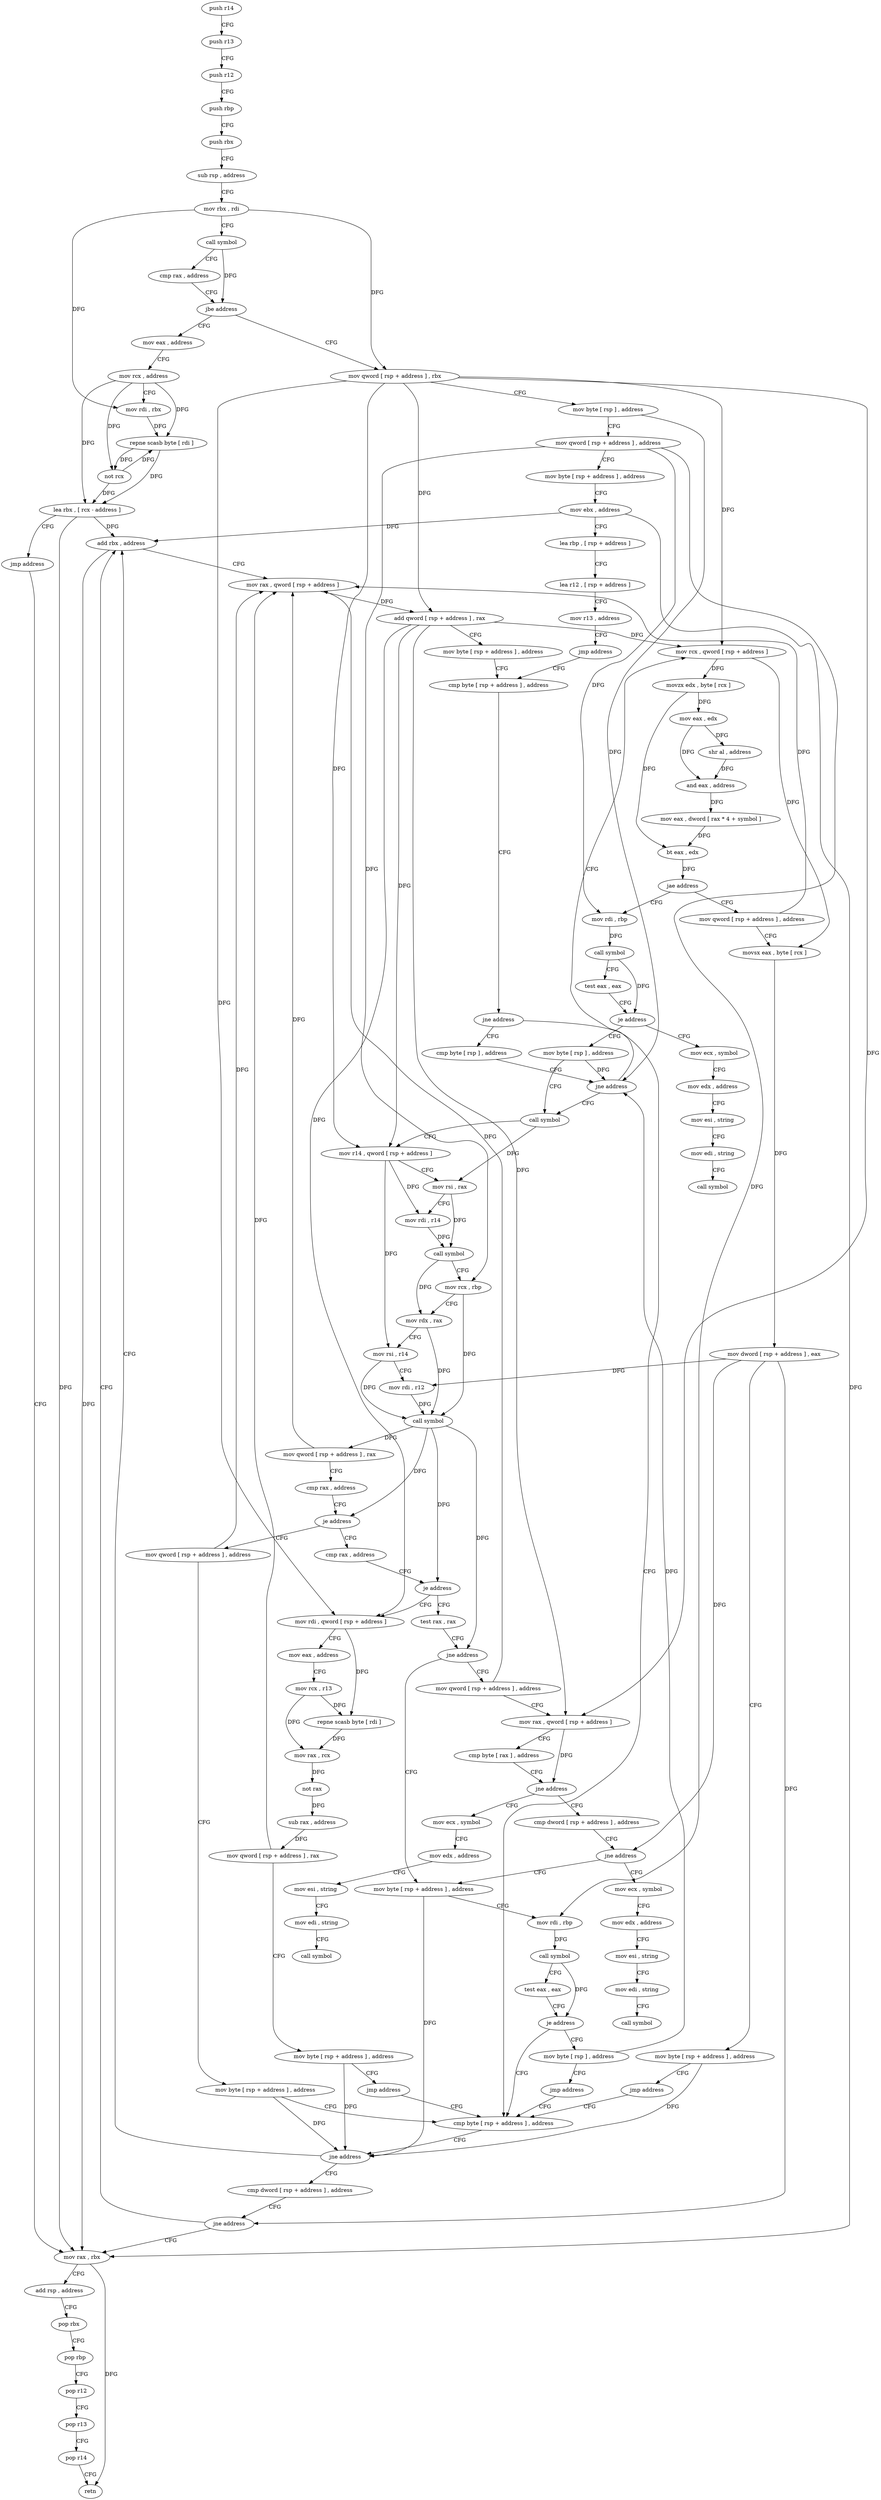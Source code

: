 digraph "func" {
"4400975" [label = "push r14" ]
"4400977" [label = "push r13" ]
"4400979" [label = "push r12" ]
"4400981" [label = "push rbp" ]
"4400982" [label = "push rbx" ]
"4400983" [label = "sub rsp , address" ]
"4400987" [label = "mov rbx , rdi" ]
"4400990" [label = "call symbol" ]
"4400995" [label = "cmp rax , address" ]
"4400999" [label = "jbe address" ]
"4401450" [label = "mov eax , address" ]
"4401005" [label = "mov qword [ rsp + address ] , rbx" ]
"4401455" [label = "mov rcx , address" ]
"4401462" [label = "mov rdi , rbx" ]
"4401465" [label = "repne scasb byte [ rdi ]" ]
"4401467" [label = "not rcx" ]
"4401470" [label = "lea rbx , [ rcx - address ]" ]
"4401474" [label = "jmp address" ]
"4401434" [label = "mov rax , rbx" ]
"4401010" [label = "mov byte [ rsp ] , address" ]
"4401014" [label = "mov qword [ rsp + address ] , address" ]
"4401023" [label = "mov byte [ rsp + address ] , address" ]
"4401028" [label = "mov ebx , address" ]
"4401033" [label = "lea rbp , [ rsp + address ]" ]
"4401038" [label = "lea r12 , [ rsp + address ]" ]
"4401043" [label = "mov r13 , address" ]
"4401050" [label = "jmp address" ]
"4401261" [label = "cmp byte [ rsp + address ] , address" ]
"4401437" [label = "add rsp , address" ]
"4401441" [label = "pop rbx" ]
"4401442" [label = "pop rbp" ]
"4401443" [label = "pop r12" ]
"4401445" [label = "pop r13" ]
"4401447" [label = "pop r14" ]
"4401449" [label = "retn" ]
"4401266" [label = "jne address" ]
"4401231" [label = "cmp byte [ rsp + address ] , address" ]
"4401268" [label = "cmp byte [ rsp ] , address" ]
"4401236" [label = "jne address" ]
"4401423" [label = "cmp dword [ rsp + address ] , address" ]
"4401242" [label = "add rbx , address" ]
"4401272" [label = "jne address" ]
"4401071" [label = "call symbol" ]
"4401278" [label = "mov rcx , qword [ rsp + address ]" ]
"4401428" [label = "jne address" ]
"4401246" [label = "mov rax , qword [ rsp + address ]" ]
"4401251" [label = "add qword [ rsp + address ] , rax" ]
"4401256" [label = "mov byte [ rsp + address ] , address" ]
"4401076" [label = "mov r14 , qword [ rsp + address ]" ]
"4401081" [label = "mov rsi , rax" ]
"4401084" [label = "mov rdi , r14" ]
"4401087" [label = "call symbol" ]
"4401092" [label = "mov rcx , rbp" ]
"4401095" [label = "mov rdx , rax" ]
"4401098" [label = "mov rsi , r14" ]
"4401101" [label = "mov rdi , r12" ]
"4401104" [label = "call symbol" ]
"4401109" [label = "mov qword [ rsp + address ] , rax" ]
"4401114" [label = "cmp rax , address" ]
"4401118" [label = "je address" ]
"4401217" [label = "mov qword [ rsp + address ] , address" ]
"4401120" [label = "cmp rax , address" ]
"4401283" [label = "movzx edx , byte [ rcx ]" ]
"4401286" [label = "mov eax , edx" ]
"4401288" [label = "shr al , address" ]
"4401291" [label = "and eax , address" ]
"4401294" [label = "mov eax , dword [ rax * 4 + symbol ]" ]
"4401301" [label = "bt eax , edx" ]
"4401304" [label = "jae address" ]
"4401055" [label = "mov rdi , rbp" ]
"4401310" [label = "mov qword [ rsp + address ] , address" ]
"4401226" [label = "mov byte [ rsp + address ] , address" ]
"4401124" [label = "je address" ]
"4401333" [label = "mov rdi , qword [ rsp + address ]" ]
"4401130" [label = "test rax , rax" ]
"4401058" [label = "call symbol" ]
"4401063" [label = "test eax , eax" ]
"4401065" [label = "je address" ]
"4401192" [label = "mov ecx , symbol" ]
"4401067" [label = "mov byte [ rsp ] , address" ]
"4401319" [label = "movsx eax , byte [ rcx ]" ]
"4401322" [label = "mov dword [ rsp + address ] , eax" ]
"4401326" [label = "mov byte [ rsp + address ] , address" ]
"4401331" [label = "jmp address" ]
"4401338" [label = "mov eax , address" ]
"4401343" [label = "mov rcx , r13" ]
"4401346" [label = "repne scasb byte [ rdi ]" ]
"4401348" [label = "mov rax , rcx" ]
"4401351" [label = "not rax" ]
"4401354" [label = "sub rax , address" ]
"4401358" [label = "mov qword [ rsp + address ] , rax" ]
"4401363" [label = "mov byte [ rsp + address ] , address" ]
"4401368" [label = "jmp address" ]
"4401133" [label = "jne address" ]
"4401169" [label = "mov byte [ rsp + address ] , address" ]
"4401135" [label = "mov qword [ rsp + address ] , address" ]
"4401197" [label = "mov edx , address" ]
"4401202" [label = "mov esi , string" ]
"4401207" [label = "mov edi , string" ]
"4401212" [label = "call symbol" ]
"4401174" [label = "mov rdi , rbp" ]
"4401177" [label = "call symbol" ]
"4401182" [label = "test eax , eax" ]
"4401184" [label = "je address" ]
"4401186" [label = "mov byte [ rsp ] , address" ]
"4401144" [label = "mov rax , qword [ rsp + address ]" ]
"4401149" [label = "cmp byte [ rax ] , address" ]
"4401152" [label = "jne address" ]
"4401373" [label = "mov ecx , symbol" ]
"4401158" [label = "cmp dword [ rsp + address ] , address" ]
"4401190" [label = "jmp address" ]
"4401378" [label = "mov edx , address" ]
"4401383" [label = "mov esi , string" ]
"4401388" [label = "mov edi , string" ]
"4401393" [label = "call symbol" ]
"4401163" [label = "jne address" ]
"4401398" [label = "mov ecx , symbol" ]
"4401403" [label = "mov edx , address" ]
"4401408" [label = "mov esi , string" ]
"4401413" [label = "mov edi , string" ]
"4401418" [label = "call symbol" ]
"4400975" -> "4400977" [ label = "CFG" ]
"4400977" -> "4400979" [ label = "CFG" ]
"4400979" -> "4400981" [ label = "CFG" ]
"4400981" -> "4400982" [ label = "CFG" ]
"4400982" -> "4400983" [ label = "CFG" ]
"4400983" -> "4400987" [ label = "CFG" ]
"4400987" -> "4400990" [ label = "CFG" ]
"4400987" -> "4401462" [ label = "DFG" ]
"4400987" -> "4401005" [ label = "DFG" ]
"4400990" -> "4400995" [ label = "CFG" ]
"4400990" -> "4400999" [ label = "DFG" ]
"4400995" -> "4400999" [ label = "CFG" ]
"4400999" -> "4401450" [ label = "CFG" ]
"4400999" -> "4401005" [ label = "CFG" ]
"4401450" -> "4401455" [ label = "CFG" ]
"4401005" -> "4401010" [ label = "CFG" ]
"4401005" -> "4401251" [ label = "DFG" ]
"4401005" -> "4401076" [ label = "DFG" ]
"4401005" -> "4401278" [ label = "DFG" ]
"4401005" -> "4401333" [ label = "DFG" ]
"4401005" -> "4401144" [ label = "DFG" ]
"4401455" -> "4401462" [ label = "CFG" ]
"4401455" -> "4401465" [ label = "DFG" ]
"4401455" -> "4401467" [ label = "DFG" ]
"4401455" -> "4401470" [ label = "DFG" ]
"4401462" -> "4401465" [ label = "DFG" ]
"4401465" -> "4401467" [ label = "DFG" ]
"4401465" -> "4401470" [ label = "DFG" ]
"4401467" -> "4401470" [ label = "DFG" ]
"4401467" -> "4401465" [ label = "DFG" ]
"4401470" -> "4401474" [ label = "CFG" ]
"4401470" -> "4401434" [ label = "DFG" ]
"4401470" -> "4401242" [ label = "DFG" ]
"4401474" -> "4401434" [ label = "CFG" ]
"4401434" -> "4401437" [ label = "CFG" ]
"4401434" -> "4401449" [ label = "DFG" ]
"4401010" -> "4401014" [ label = "CFG" ]
"4401010" -> "4401272" [ label = "DFG" ]
"4401014" -> "4401023" [ label = "CFG" ]
"4401014" -> "4401092" [ label = "DFG" ]
"4401014" -> "4401055" [ label = "DFG" ]
"4401014" -> "4401174" [ label = "DFG" ]
"4401023" -> "4401028" [ label = "CFG" ]
"4401028" -> "4401033" [ label = "CFG" ]
"4401028" -> "4401434" [ label = "DFG" ]
"4401028" -> "4401242" [ label = "DFG" ]
"4401033" -> "4401038" [ label = "CFG" ]
"4401038" -> "4401043" [ label = "CFG" ]
"4401043" -> "4401050" [ label = "CFG" ]
"4401050" -> "4401261" [ label = "CFG" ]
"4401261" -> "4401266" [ label = "CFG" ]
"4401437" -> "4401441" [ label = "CFG" ]
"4401441" -> "4401442" [ label = "CFG" ]
"4401442" -> "4401443" [ label = "CFG" ]
"4401443" -> "4401445" [ label = "CFG" ]
"4401445" -> "4401447" [ label = "CFG" ]
"4401447" -> "4401449" [ label = "CFG" ]
"4401266" -> "4401231" [ label = "CFG" ]
"4401266" -> "4401268" [ label = "CFG" ]
"4401231" -> "4401236" [ label = "CFG" ]
"4401268" -> "4401272" [ label = "CFG" ]
"4401236" -> "4401423" [ label = "CFG" ]
"4401236" -> "4401242" [ label = "CFG" ]
"4401423" -> "4401428" [ label = "CFG" ]
"4401242" -> "4401246" [ label = "CFG" ]
"4401242" -> "4401434" [ label = "DFG" ]
"4401272" -> "4401071" [ label = "CFG" ]
"4401272" -> "4401278" [ label = "CFG" ]
"4401071" -> "4401076" [ label = "CFG" ]
"4401071" -> "4401081" [ label = "DFG" ]
"4401278" -> "4401283" [ label = "DFG" ]
"4401278" -> "4401319" [ label = "DFG" ]
"4401428" -> "4401242" [ label = "CFG" ]
"4401428" -> "4401434" [ label = "CFG" ]
"4401246" -> "4401251" [ label = "DFG" ]
"4401251" -> "4401256" [ label = "CFG" ]
"4401251" -> "4401076" [ label = "DFG" ]
"4401251" -> "4401278" [ label = "DFG" ]
"4401251" -> "4401333" [ label = "DFG" ]
"4401251" -> "4401144" [ label = "DFG" ]
"4401256" -> "4401261" [ label = "CFG" ]
"4401076" -> "4401081" [ label = "CFG" ]
"4401076" -> "4401084" [ label = "DFG" ]
"4401076" -> "4401098" [ label = "DFG" ]
"4401081" -> "4401084" [ label = "CFG" ]
"4401081" -> "4401087" [ label = "DFG" ]
"4401084" -> "4401087" [ label = "DFG" ]
"4401087" -> "4401092" [ label = "CFG" ]
"4401087" -> "4401095" [ label = "DFG" ]
"4401092" -> "4401095" [ label = "CFG" ]
"4401092" -> "4401104" [ label = "DFG" ]
"4401095" -> "4401098" [ label = "CFG" ]
"4401095" -> "4401104" [ label = "DFG" ]
"4401098" -> "4401101" [ label = "CFG" ]
"4401098" -> "4401104" [ label = "DFG" ]
"4401101" -> "4401104" [ label = "DFG" ]
"4401104" -> "4401109" [ label = "DFG" ]
"4401104" -> "4401118" [ label = "DFG" ]
"4401104" -> "4401124" [ label = "DFG" ]
"4401104" -> "4401133" [ label = "DFG" ]
"4401109" -> "4401114" [ label = "CFG" ]
"4401109" -> "4401246" [ label = "DFG" ]
"4401114" -> "4401118" [ label = "CFG" ]
"4401118" -> "4401217" [ label = "CFG" ]
"4401118" -> "4401120" [ label = "CFG" ]
"4401217" -> "4401226" [ label = "CFG" ]
"4401217" -> "4401246" [ label = "DFG" ]
"4401120" -> "4401124" [ label = "CFG" ]
"4401283" -> "4401286" [ label = "DFG" ]
"4401283" -> "4401301" [ label = "DFG" ]
"4401286" -> "4401288" [ label = "DFG" ]
"4401286" -> "4401291" [ label = "DFG" ]
"4401288" -> "4401291" [ label = "DFG" ]
"4401291" -> "4401294" [ label = "DFG" ]
"4401294" -> "4401301" [ label = "DFG" ]
"4401301" -> "4401304" [ label = "DFG" ]
"4401304" -> "4401055" [ label = "CFG" ]
"4401304" -> "4401310" [ label = "CFG" ]
"4401055" -> "4401058" [ label = "DFG" ]
"4401310" -> "4401319" [ label = "CFG" ]
"4401310" -> "4401246" [ label = "DFG" ]
"4401226" -> "4401231" [ label = "CFG" ]
"4401226" -> "4401236" [ label = "DFG" ]
"4401124" -> "4401333" [ label = "CFG" ]
"4401124" -> "4401130" [ label = "CFG" ]
"4401333" -> "4401338" [ label = "CFG" ]
"4401333" -> "4401346" [ label = "DFG" ]
"4401130" -> "4401133" [ label = "CFG" ]
"4401058" -> "4401063" [ label = "CFG" ]
"4401058" -> "4401065" [ label = "DFG" ]
"4401063" -> "4401065" [ label = "CFG" ]
"4401065" -> "4401192" [ label = "CFG" ]
"4401065" -> "4401067" [ label = "CFG" ]
"4401192" -> "4401197" [ label = "CFG" ]
"4401067" -> "4401071" [ label = "CFG" ]
"4401067" -> "4401272" [ label = "DFG" ]
"4401319" -> "4401322" [ label = "DFG" ]
"4401322" -> "4401326" [ label = "CFG" ]
"4401322" -> "4401428" [ label = "DFG" ]
"4401322" -> "4401101" [ label = "DFG" ]
"4401322" -> "4401163" [ label = "DFG" ]
"4401326" -> "4401331" [ label = "CFG" ]
"4401326" -> "4401236" [ label = "DFG" ]
"4401331" -> "4401231" [ label = "CFG" ]
"4401338" -> "4401343" [ label = "CFG" ]
"4401343" -> "4401346" [ label = "DFG" ]
"4401343" -> "4401348" [ label = "DFG" ]
"4401346" -> "4401348" [ label = "DFG" ]
"4401348" -> "4401351" [ label = "DFG" ]
"4401351" -> "4401354" [ label = "DFG" ]
"4401354" -> "4401358" [ label = "DFG" ]
"4401358" -> "4401363" [ label = "CFG" ]
"4401358" -> "4401246" [ label = "DFG" ]
"4401363" -> "4401368" [ label = "CFG" ]
"4401363" -> "4401236" [ label = "DFG" ]
"4401368" -> "4401231" [ label = "CFG" ]
"4401133" -> "4401169" [ label = "CFG" ]
"4401133" -> "4401135" [ label = "CFG" ]
"4401169" -> "4401174" [ label = "CFG" ]
"4401169" -> "4401236" [ label = "DFG" ]
"4401135" -> "4401144" [ label = "CFG" ]
"4401135" -> "4401246" [ label = "DFG" ]
"4401197" -> "4401202" [ label = "CFG" ]
"4401202" -> "4401207" [ label = "CFG" ]
"4401207" -> "4401212" [ label = "CFG" ]
"4401174" -> "4401177" [ label = "DFG" ]
"4401177" -> "4401182" [ label = "CFG" ]
"4401177" -> "4401184" [ label = "DFG" ]
"4401182" -> "4401184" [ label = "CFG" ]
"4401184" -> "4401231" [ label = "CFG" ]
"4401184" -> "4401186" [ label = "CFG" ]
"4401186" -> "4401190" [ label = "CFG" ]
"4401186" -> "4401272" [ label = "DFG" ]
"4401144" -> "4401149" [ label = "CFG" ]
"4401144" -> "4401152" [ label = "DFG" ]
"4401149" -> "4401152" [ label = "CFG" ]
"4401152" -> "4401373" [ label = "CFG" ]
"4401152" -> "4401158" [ label = "CFG" ]
"4401373" -> "4401378" [ label = "CFG" ]
"4401158" -> "4401163" [ label = "CFG" ]
"4401190" -> "4401231" [ label = "CFG" ]
"4401378" -> "4401383" [ label = "CFG" ]
"4401383" -> "4401388" [ label = "CFG" ]
"4401388" -> "4401393" [ label = "CFG" ]
"4401163" -> "4401398" [ label = "CFG" ]
"4401163" -> "4401169" [ label = "CFG" ]
"4401398" -> "4401403" [ label = "CFG" ]
"4401403" -> "4401408" [ label = "CFG" ]
"4401408" -> "4401413" [ label = "CFG" ]
"4401413" -> "4401418" [ label = "CFG" ]
}
